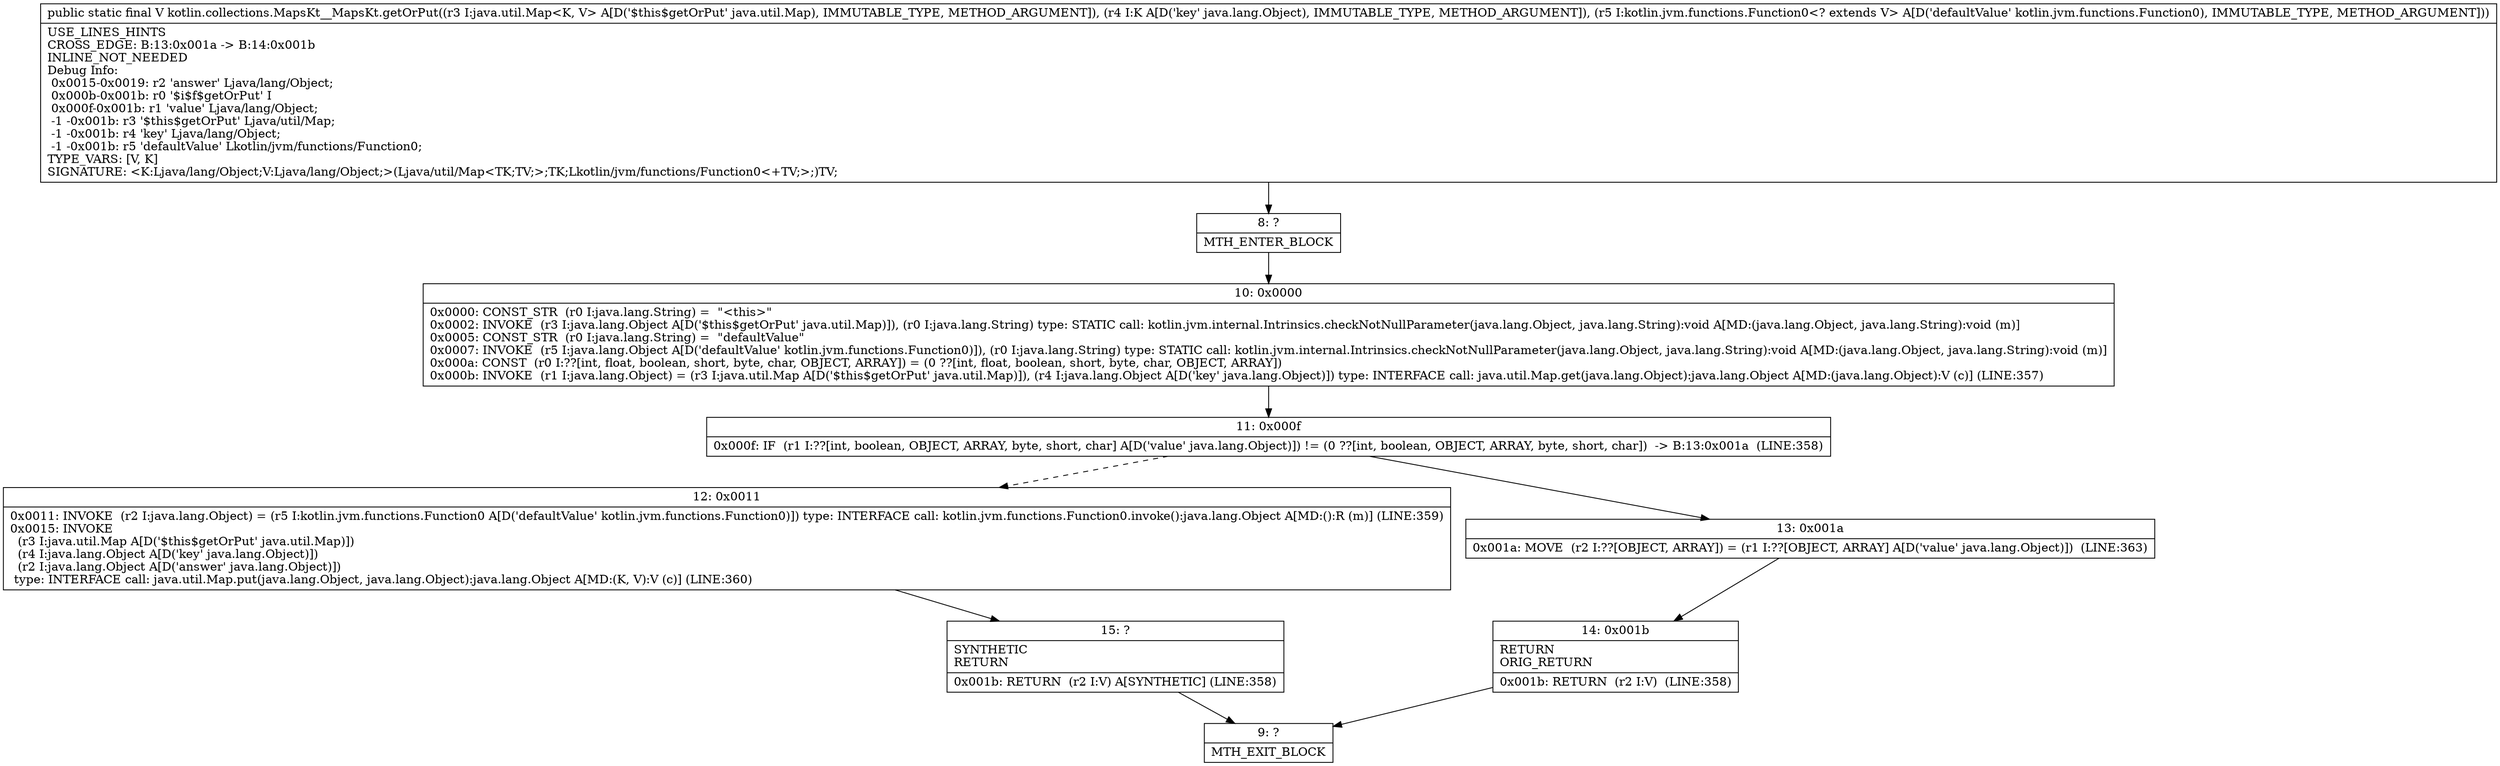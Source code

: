 digraph "CFG forkotlin.collections.MapsKt__MapsKt.getOrPut(Ljava\/util\/Map;Ljava\/lang\/Object;Lkotlin\/jvm\/functions\/Function0;)Ljava\/lang\/Object;" {
Node_8 [shape=record,label="{8\:\ ?|MTH_ENTER_BLOCK\l}"];
Node_10 [shape=record,label="{10\:\ 0x0000|0x0000: CONST_STR  (r0 I:java.lang.String) =  \"\<this\>\" \l0x0002: INVOKE  (r3 I:java.lang.Object A[D('$this$getOrPut' java.util.Map)]), (r0 I:java.lang.String) type: STATIC call: kotlin.jvm.internal.Intrinsics.checkNotNullParameter(java.lang.Object, java.lang.String):void A[MD:(java.lang.Object, java.lang.String):void (m)]\l0x0005: CONST_STR  (r0 I:java.lang.String) =  \"defaultValue\" \l0x0007: INVOKE  (r5 I:java.lang.Object A[D('defaultValue' kotlin.jvm.functions.Function0)]), (r0 I:java.lang.String) type: STATIC call: kotlin.jvm.internal.Intrinsics.checkNotNullParameter(java.lang.Object, java.lang.String):void A[MD:(java.lang.Object, java.lang.String):void (m)]\l0x000a: CONST  (r0 I:??[int, float, boolean, short, byte, char, OBJECT, ARRAY]) = (0 ??[int, float, boolean, short, byte, char, OBJECT, ARRAY]) \l0x000b: INVOKE  (r1 I:java.lang.Object) = (r3 I:java.util.Map A[D('$this$getOrPut' java.util.Map)]), (r4 I:java.lang.Object A[D('key' java.lang.Object)]) type: INTERFACE call: java.util.Map.get(java.lang.Object):java.lang.Object A[MD:(java.lang.Object):V (c)] (LINE:357)\l}"];
Node_11 [shape=record,label="{11\:\ 0x000f|0x000f: IF  (r1 I:??[int, boolean, OBJECT, ARRAY, byte, short, char] A[D('value' java.lang.Object)]) != (0 ??[int, boolean, OBJECT, ARRAY, byte, short, char])  \-\> B:13:0x001a  (LINE:358)\l}"];
Node_12 [shape=record,label="{12\:\ 0x0011|0x0011: INVOKE  (r2 I:java.lang.Object) = (r5 I:kotlin.jvm.functions.Function0 A[D('defaultValue' kotlin.jvm.functions.Function0)]) type: INTERFACE call: kotlin.jvm.functions.Function0.invoke():java.lang.Object A[MD:():R (m)] (LINE:359)\l0x0015: INVOKE  \l  (r3 I:java.util.Map A[D('$this$getOrPut' java.util.Map)])\l  (r4 I:java.lang.Object A[D('key' java.lang.Object)])\l  (r2 I:java.lang.Object A[D('answer' java.lang.Object)])\l type: INTERFACE call: java.util.Map.put(java.lang.Object, java.lang.Object):java.lang.Object A[MD:(K, V):V (c)] (LINE:360)\l}"];
Node_15 [shape=record,label="{15\:\ ?|SYNTHETIC\lRETURN\l|0x001b: RETURN  (r2 I:V) A[SYNTHETIC] (LINE:358)\l}"];
Node_9 [shape=record,label="{9\:\ ?|MTH_EXIT_BLOCK\l}"];
Node_13 [shape=record,label="{13\:\ 0x001a|0x001a: MOVE  (r2 I:??[OBJECT, ARRAY]) = (r1 I:??[OBJECT, ARRAY] A[D('value' java.lang.Object)])  (LINE:363)\l}"];
Node_14 [shape=record,label="{14\:\ 0x001b|RETURN\lORIG_RETURN\l|0x001b: RETURN  (r2 I:V)  (LINE:358)\l}"];
MethodNode[shape=record,label="{public static final V kotlin.collections.MapsKt__MapsKt.getOrPut((r3 I:java.util.Map\<K, V\> A[D('$this$getOrPut' java.util.Map), IMMUTABLE_TYPE, METHOD_ARGUMENT]), (r4 I:K A[D('key' java.lang.Object), IMMUTABLE_TYPE, METHOD_ARGUMENT]), (r5 I:kotlin.jvm.functions.Function0\<? extends V\> A[D('defaultValue' kotlin.jvm.functions.Function0), IMMUTABLE_TYPE, METHOD_ARGUMENT]))  | USE_LINES_HINTS\lCROSS_EDGE: B:13:0x001a \-\> B:14:0x001b\lINLINE_NOT_NEEDED\lDebug Info:\l  0x0015\-0x0019: r2 'answer' Ljava\/lang\/Object;\l  0x000b\-0x001b: r0 '$i$f$getOrPut' I\l  0x000f\-0x001b: r1 'value' Ljava\/lang\/Object;\l  \-1 \-0x001b: r3 '$this$getOrPut' Ljava\/util\/Map;\l  \-1 \-0x001b: r4 'key' Ljava\/lang\/Object;\l  \-1 \-0x001b: r5 'defaultValue' Lkotlin\/jvm\/functions\/Function0;\lTYPE_VARS: [V, K]\lSIGNATURE: \<K:Ljava\/lang\/Object;V:Ljava\/lang\/Object;\>(Ljava\/util\/Map\<TK;TV;\>;TK;Lkotlin\/jvm\/functions\/Function0\<+TV;\>;)TV;\l}"];
MethodNode -> Node_8;Node_8 -> Node_10;
Node_10 -> Node_11;
Node_11 -> Node_12[style=dashed];
Node_11 -> Node_13;
Node_12 -> Node_15;
Node_15 -> Node_9;
Node_13 -> Node_14;
Node_14 -> Node_9;
}

